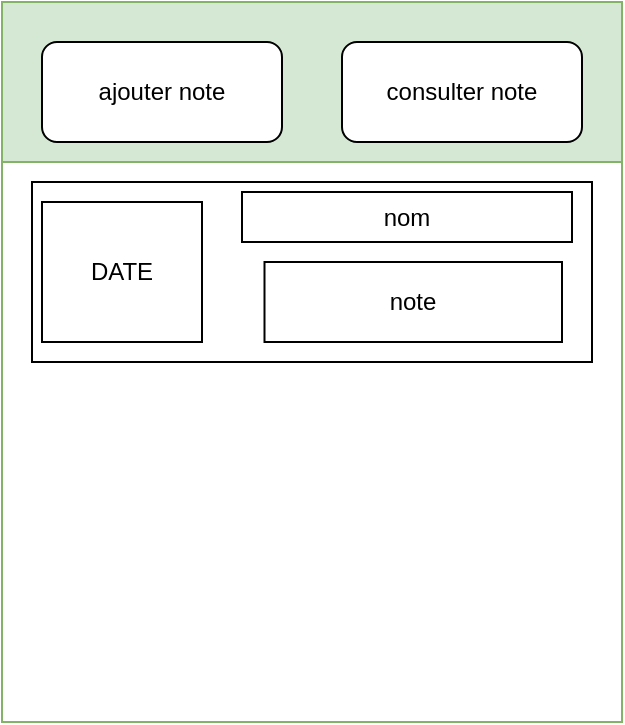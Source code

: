<mxfile version="15.8.7" type="device"><diagram id="bnmwUlH1u20jmhqpFyAX" name="Page-1"><mxGraphModel dx="782" dy="539" grid="1" gridSize="10" guides="1" tooltips="1" connect="1" arrows="1" fold="1" page="1" pageScale="1" pageWidth="827" pageHeight="1169" math="0" shadow="0"><root><mxCell id="0"/><mxCell id="1" parent="0"/><mxCell id="F-EFDWiXeNoMChlpkr-T-1" value="" style="swimlane;startSize=80;fillColor=#d5e8d4;strokeColor=#82b366;" vertex="1" parent="1"><mxGeometry x="320" y="120" width="310" height="360" as="geometry"/></mxCell><mxCell id="F-EFDWiXeNoMChlpkr-T-2" value="ajouter note" style="rounded=1;whiteSpace=wrap;html=1;" vertex="1" parent="F-EFDWiXeNoMChlpkr-T-1"><mxGeometry x="20" y="20" width="120" height="50" as="geometry"/></mxCell><mxCell id="F-EFDWiXeNoMChlpkr-T-3" value="consulter note" style="rounded=1;whiteSpace=wrap;html=1;" vertex="1" parent="F-EFDWiXeNoMChlpkr-T-1"><mxGeometry x="170" y="20" width="120" height="50" as="geometry"/></mxCell><mxCell id="F-EFDWiXeNoMChlpkr-T-4" value="" style="rounded=0;whiteSpace=wrap;html=1;" vertex="1" parent="F-EFDWiXeNoMChlpkr-T-1"><mxGeometry x="15" y="90" width="280" height="90" as="geometry"/></mxCell><mxCell id="F-EFDWiXeNoMChlpkr-T-5" value="nom" style="rounded=0;whiteSpace=wrap;html=1;" vertex="1" parent="F-EFDWiXeNoMChlpkr-T-1"><mxGeometry x="120" y="95" width="165" height="25" as="geometry"/></mxCell><mxCell id="F-EFDWiXeNoMChlpkr-T-6" value="DATE" style="rounded=0;whiteSpace=wrap;html=1;" vertex="1" parent="F-EFDWiXeNoMChlpkr-T-1"><mxGeometry x="20" y="100" width="80" height="70" as="geometry"/></mxCell><mxCell id="F-EFDWiXeNoMChlpkr-T-7" value="note" style="rounded=0;whiteSpace=wrap;html=1;" vertex="1" parent="F-EFDWiXeNoMChlpkr-T-1"><mxGeometry x="131.25" y="130" width="148.75" height="40" as="geometry"/></mxCell></root></mxGraphModel></diagram></mxfile>
